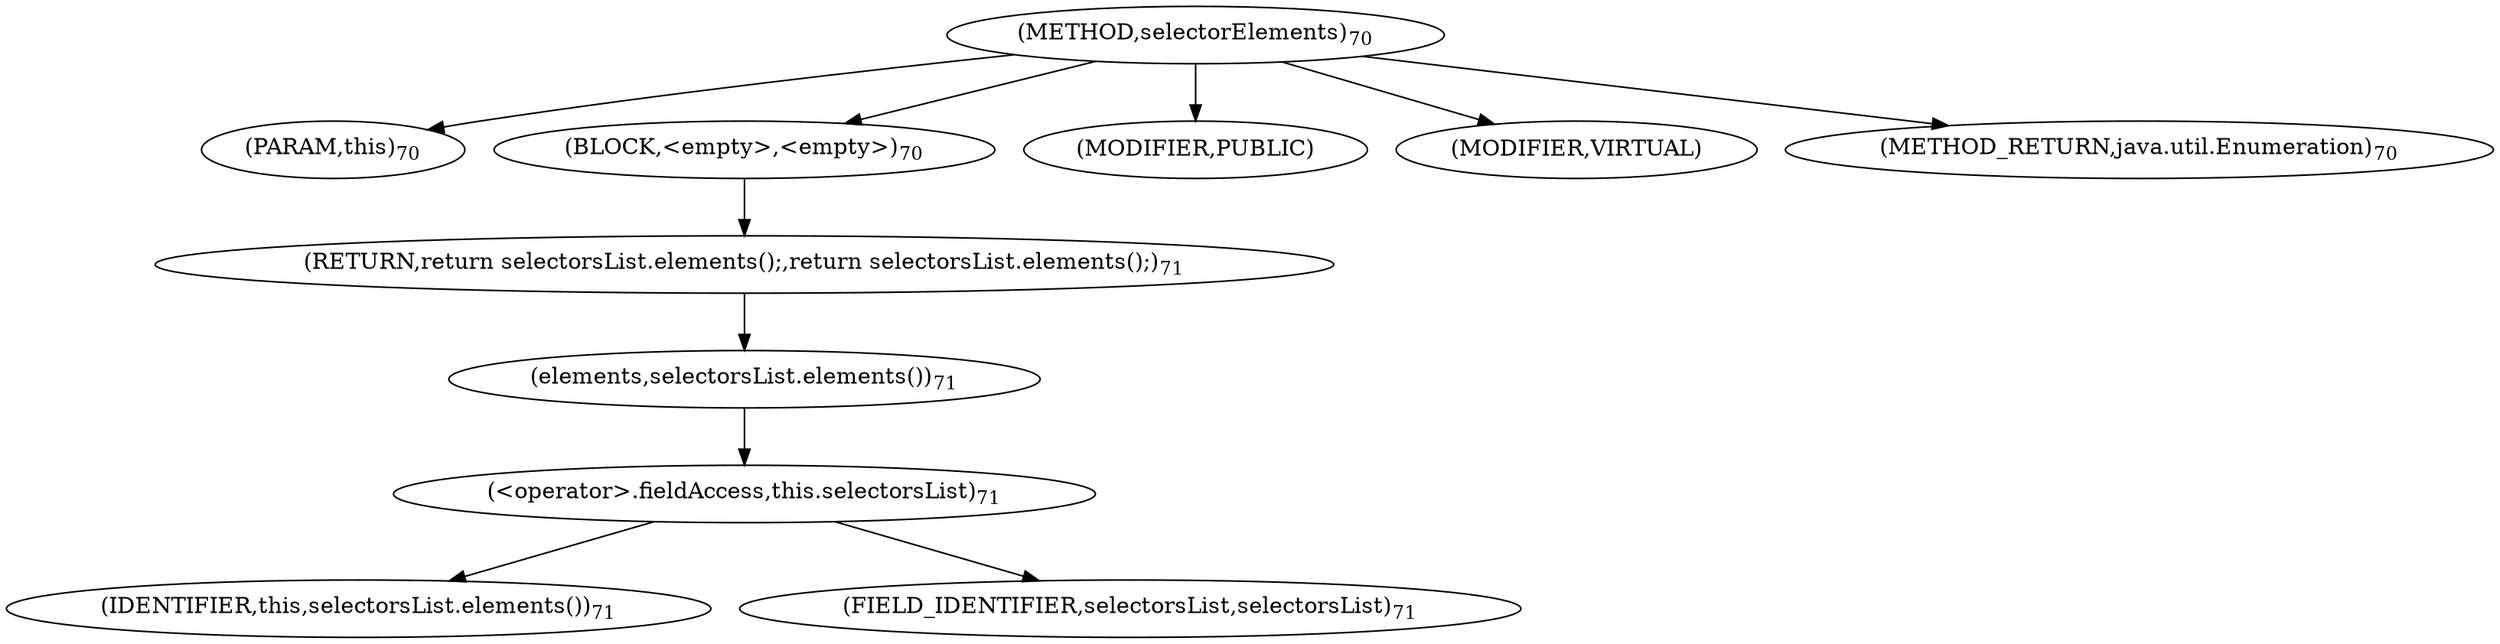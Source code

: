 digraph "selectorElements" {  
"123" [label = <(METHOD,selectorElements)<SUB>70</SUB>> ]
"124" [label = <(PARAM,this)<SUB>70</SUB>> ]
"125" [label = <(BLOCK,&lt;empty&gt;,&lt;empty&gt;)<SUB>70</SUB>> ]
"126" [label = <(RETURN,return selectorsList.elements();,return selectorsList.elements();)<SUB>71</SUB>> ]
"127" [label = <(elements,selectorsList.elements())<SUB>71</SUB>> ]
"128" [label = <(&lt;operator&gt;.fieldAccess,this.selectorsList)<SUB>71</SUB>> ]
"129" [label = <(IDENTIFIER,this,selectorsList.elements())<SUB>71</SUB>> ]
"130" [label = <(FIELD_IDENTIFIER,selectorsList,selectorsList)<SUB>71</SUB>> ]
"131" [label = <(MODIFIER,PUBLIC)> ]
"132" [label = <(MODIFIER,VIRTUAL)> ]
"133" [label = <(METHOD_RETURN,java.util.Enumeration)<SUB>70</SUB>> ]
  "123" -> "124" 
  "123" -> "125" 
  "123" -> "131" 
  "123" -> "132" 
  "123" -> "133" 
  "125" -> "126" 
  "126" -> "127" 
  "127" -> "128" 
  "128" -> "129" 
  "128" -> "130" 
}
